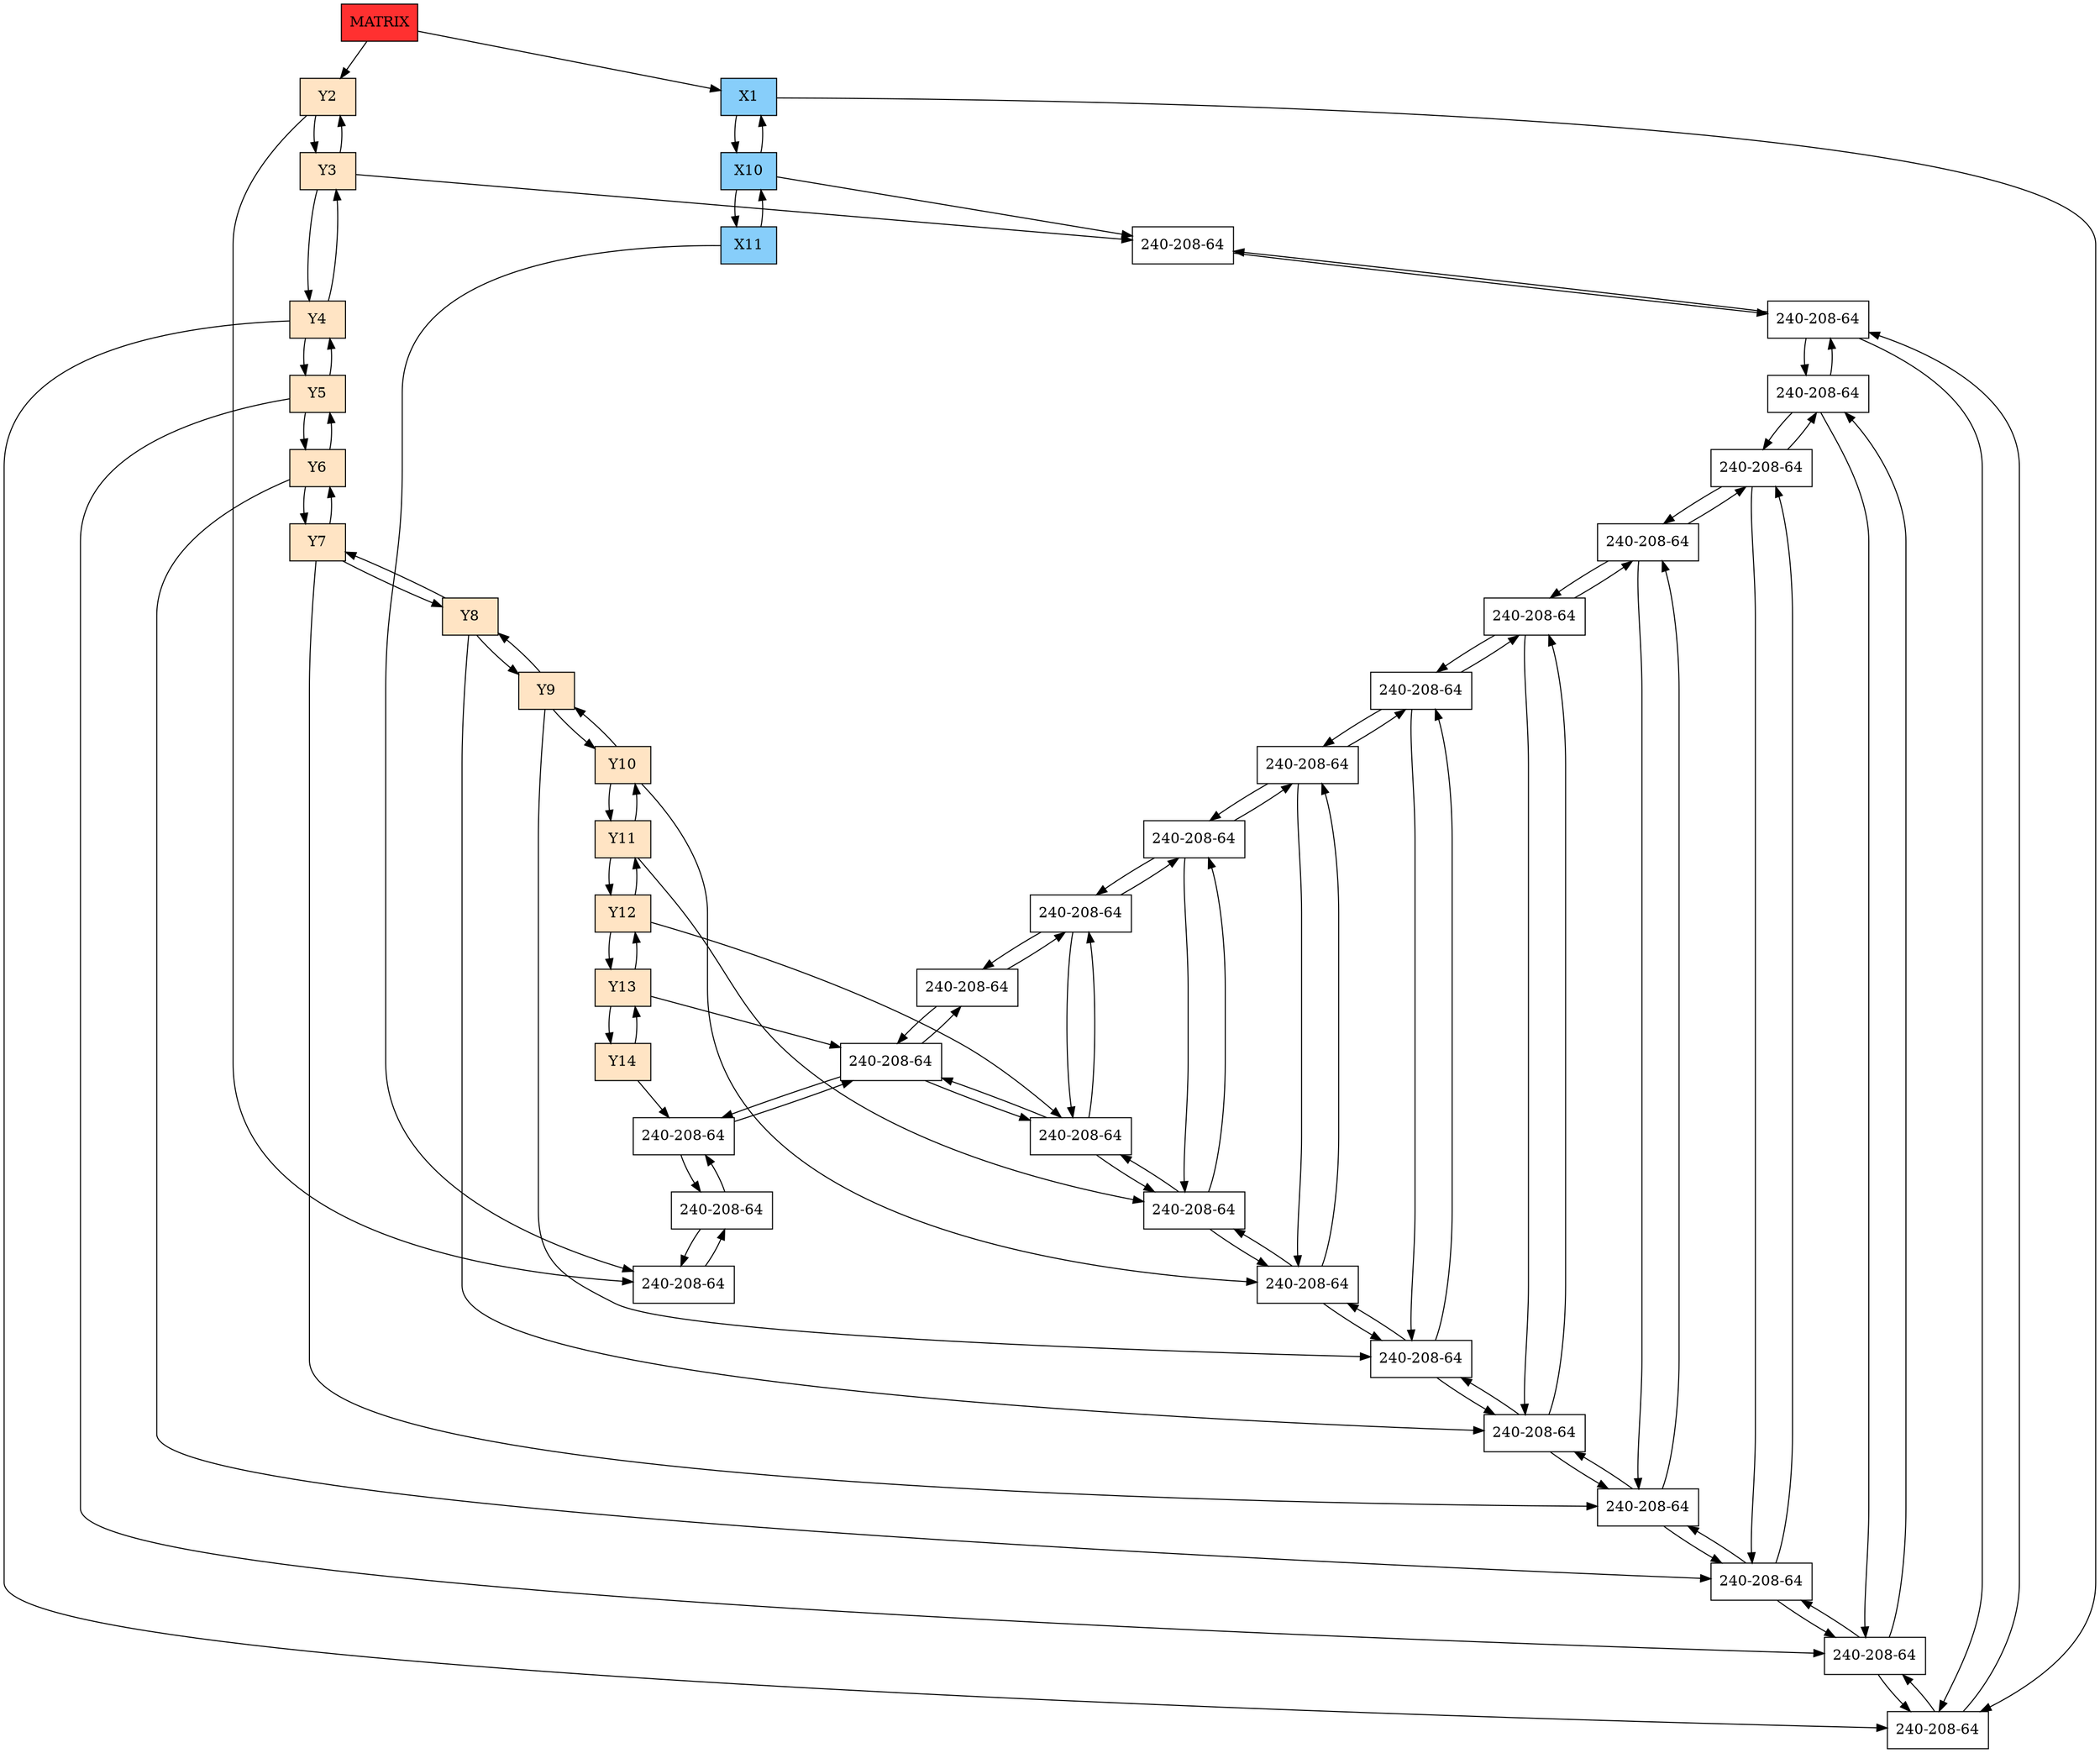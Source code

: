 digraph DISPERSA{
node[shape=box];
graph[nodesep = 0.5];
header[label="MATRIX" style=filled, fillcolor=firebrick1, pos="0,0!"];
Y2[label="Y2"  style = filled, fillcolor = bisque1, pos="0,-2!"];
Y3[label="Y3"  style = filled, fillcolor = bisque1, pos="0,-3!"];
Y4[label="Y4"  style = filled, fillcolor = bisque1, pos="0,-4!"];
Y5[label="Y5"  style = filled, fillcolor = bisque1, pos="0,-5!"];
Y6[label="Y6"  style = filled, fillcolor = bisque1, pos="0,-6!"];
Y7[label="Y7"  style = filled, fillcolor = bisque1, pos="0,-7!"];
Y8[label="Y8"  style = filled, fillcolor = bisque1, pos="0,-8!"];
Y9[label="Y9"  style = filled, fillcolor = bisque1, pos="0,-9!"];
Y10[label="Y10"  style = filled, fillcolor = bisque1, pos="0,-10!"];
Y11[label="Y11"  style = filled, fillcolor = bisque1, pos="0,-11!"];
Y12[label="Y12"  style = filled, fillcolor = bisque1, pos="0,-12!"];
Y13[label="Y13"  style = filled, fillcolor = bisque1, pos="0,-13!"];
Y14[label="Y14"  style = filled, fillcolor = bisque1, pos="0,-14!"];
X1[label="X1" style=filled, fillcolor=lightskyblue, pos="1,0!"];
X10[label="X10" style=filled, fillcolor=lightskyblue, pos="10,0!"];
X11[label="X11" style=filled, fillcolor=lightskyblue, pos="11,0!"];
header ->Y2;
header ->X1;
Y2 -> Y3 -> Y2;
Y3 -> Y4 -> Y3;
Y4 -> Y5 -> Y4;
Y5 -> Y6 -> Y5;
Y6 -> Y7 -> Y6;
Y7 -> Y8 -> Y7;
Y8 -> Y9 -> Y8;
Y9 -> Y10 -> Y9;
Y10 -> Y11 -> Y10;
Y11 -> Y12 -> Y11;
Y12 -> Y13 -> Y12;
Y13 -> Y14 -> Y13;
X1 -> X10 -> X1;
X10 -> X11 -> X10;
X11Y2[label="240-208-64" pos="11,-2!"];
X10Y3[label="240-208-64" pos="10,-3!"];
X1Y4[label="240-208-64" pos="1,-4!"];
X10Y4[label="240-208-64" pos="10,-4!"];
X1Y5[label="240-208-64" pos="1,-5!"];
X10Y5[label="240-208-64" pos="10,-5!"];
X1Y6[label="240-208-64" pos="1,-6!"];
X10Y6[label="240-208-64" pos="10,-6!"];
X1Y7[label="240-208-64" pos="1,-7!"];
X10Y7[label="240-208-64" pos="10,-7!"];
X1Y8[label="240-208-64" pos="1,-8!"];
X10Y8[label="240-208-64" pos="10,-8!"];
X1Y9[label="240-208-64" pos="1,-9!"];
X10Y9[label="240-208-64" pos="10,-9!"];
X1Y10[label="240-208-64" pos="1,-10!"];
X10Y10[label="240-208-64" pos="10,-10!"];
X1Y11[label="240-208-64" pos="1,-11!"];
X10Y11[label="240-208-64" pos="10,-11!"];
X1Y12[label="240-208-64" pos="1,-12!"];
X10Y12[label="240-208-64" pos="10,-12!"];
X1Y13[label="240-208-64" pos="1,-13!"];
X10Y13[label="240-208-64" pos="10,-13!"];
X1Y14[label="240-208-64" pos="1,-14!"];
X11Y14[label="240-208-64" pos="11,-14!"];
Y2 -> X11Y2;
X1 -> X1Y4;
X10 -> X10Y3;
X11 -> X11Y2;
X11Y2 -> X11Y14 -> X11Y2;
Y3 -> X10Y3;
X10Y3 -> X10Y4 -> X10Y3;
Y4 -> X1Y4;
X1Y4 -> X10Y4 -> X1Y4;
X1Y4 -> X1Y5 -> X1Y4;
X10Y4 -> X10Y5 -> X10Y4;
Y5 -> X1Y5;
X1Y5 -> X10Y5 -> X1Y5;
X1Y5 -> X1Y6 -> X1Y5;
X10Y5 -> X10Y6 -> X10Y5;
Y6 -> X1Y6;
X1Y6 -> X10Y6 -> X1Y6;
X1Y6 -> X1Y7 -> X1Y6;
X10Y6 -> X10Y7 -> X10Y6;
Y7 -> X1Y7;
X1Y7 -> X10Y7 -> X1Y7;
X1Y7 -> X1Y8 -> X1Y7;
X10Y7 -> X10Y8 -> X10Y7;
Y8 -> X1Y8;
X1Y8 -> X10Y8 -> X1Y8;
X1Y8 -> X1Y9 -> X1Y8;
X10Y8 -> X10Y9 -> X10Y8;
Y9 -> X1Y9;
X1Y9 -> X10Y9 -> X1Y9;
X1Y9 -> X1Y10 -> X1Y9;
X10Y9 -> X10Y10 -> X10Y9;
Y10 -> X1Y10;
X1Y10 -> X10Y10 -> X1Y10;
X1Y10 -> X1Y11 -> X1Y10;
X10Y10 -> X10Y11 -> X10Y10;
Y11 -> X1Y11;
X1Y11 -> X10Y11 -> X1Y11;
X1Y11 -> X1Y12 -> X1Y11;
X10Y11 -> X10Y12 -> X10Y11;
Y12 -> X1Y12;
X1Y12 -> X10Y12 -> X1Y12;
X1Y12 -> X1Y13 -> X1Y12;
X10Y12 -> X10Y13 -> X10Y12;
Y13 -> X1Y13;
X1Y13 -> X10Y13 -> X1Y13;
X1Y13 -> X1Y14 -> X1Y13;
Y14 -> X1Y14;
X1Y14 -> X11Y14 -> X1Y14;
}